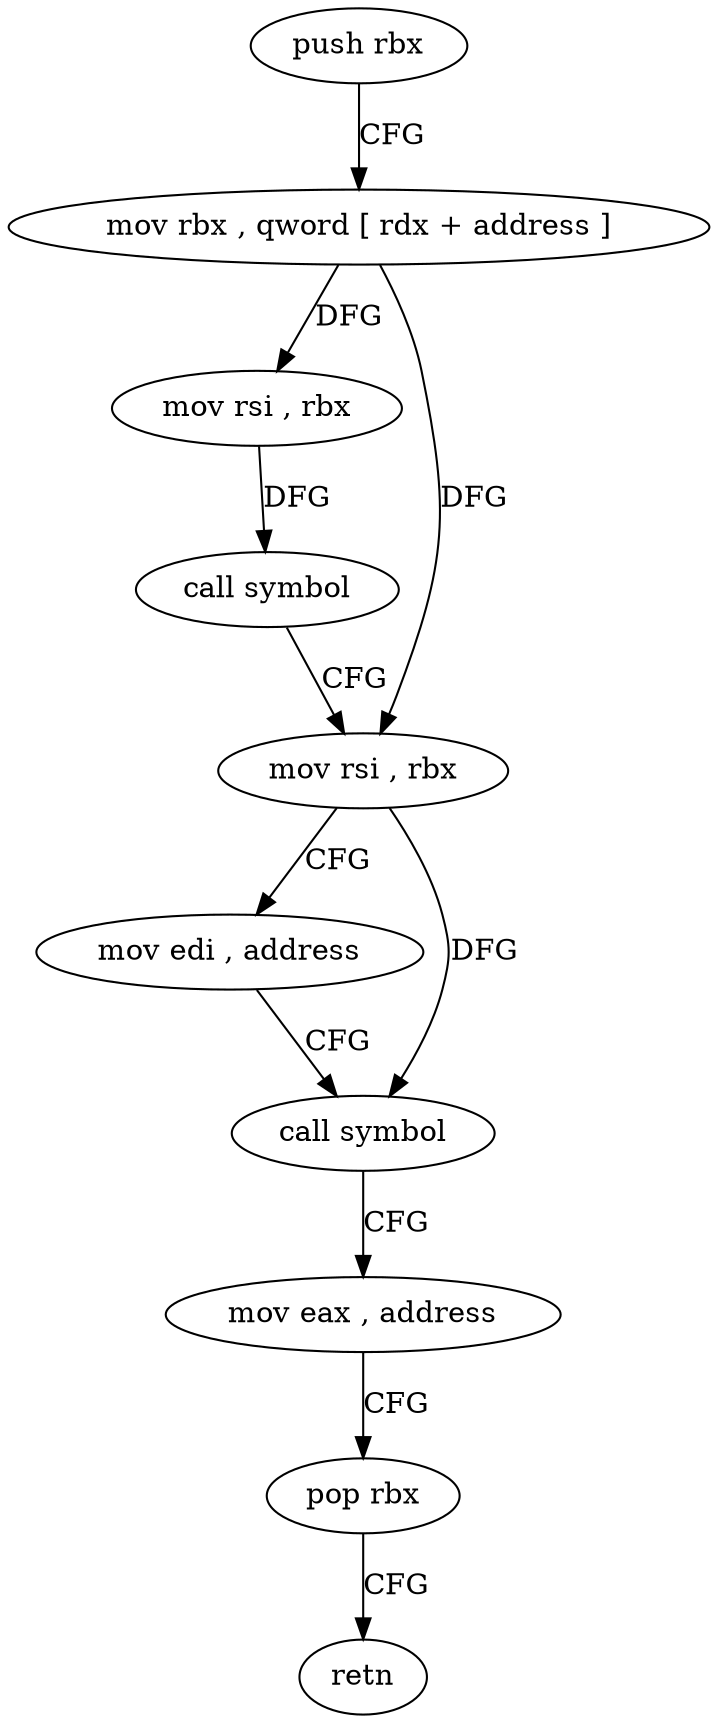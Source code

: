 digraph "func" {
"4214362" [label = "push rbx" ]
"4214363" [label = "mov rbx , qword [ rdx + address ]" ]
"4214367" [label = "mov rsi , rbx" ]
"4214370" [label = "call symbol" ]
"4214375" [label = "mov rsi , rbx" ]
"4214378" [label = "mov edi , address" ]
"4214383" [label = "call symbol" ]
"4214388" [label = "mov eax , address" ]
"4214393" [label = "pop rbx" ]
"4214394" [label = "retn" ]
"4214362" -> "4214363" [ label = "CFG" ]
"4214363" -> "4214367" [ label = "DFG" ]
"4214363" -> "4214375" [ label = "DFG" ]
"4214367" -> "4214370" [ label = "DFG" ]
"4214370" -> "4214375" [ label = "CFG" ]
"4214375" -> "4214378" [ label = "CFG" ]
"4214375" -> "4214383" [ label = "DFG" ]
"4214378" -> "4214383" [ label = "CFG" ]
"4214383" -> "4214388" [ label = "CFG" ]
"4214388" -> "4214393" [ label = "CFG" ]
"4214393" -> "4214394" [ label = "CFG" ]
}
